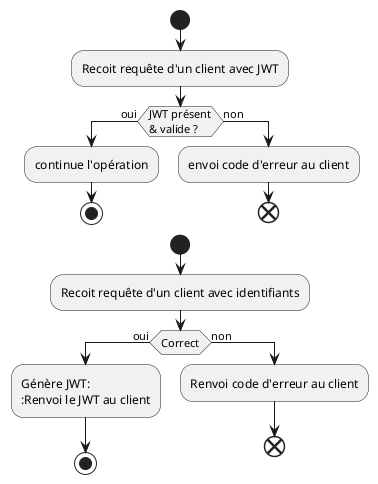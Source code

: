 @startuml
start

:Recoit requête d'un client avec JWT;

if (JWT présent\n& valide ?) then (oui)
  :continue l'opération;
  stop
else (non)
  :envoi code d'erreur au client;
  end
endif


' JWT creation

start

:Recoit requête d'un client avec identifiants;

if (Correct) then (oui)
  :Génère JWT:
  :Renvoi le JWT au client;
  stop
else (non)
  :Renvoi code d'erreur au client;
  end
@enduml

